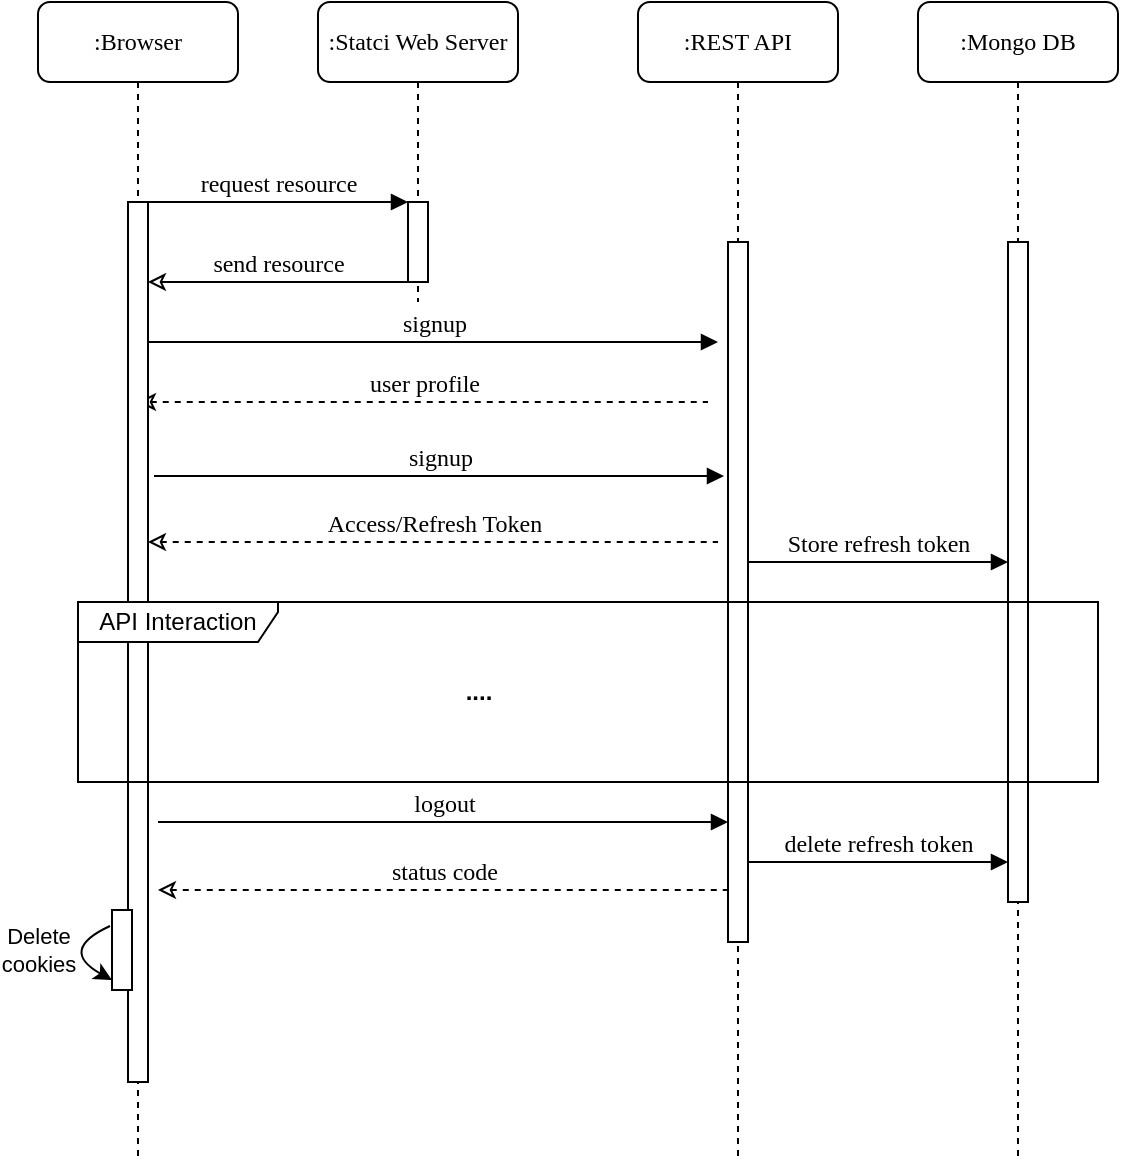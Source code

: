 <mxfile version="27.1.6" pages="2">
  <diagram name="Page-1" id="13e1069c-82ec-6db2-03f1-153e76fe0fe0">
    <mxGraphModel dx="1412" dy="769" grid="1" gridSize="10" guides="1" tooltips="1" connect="1" arrows="1" fold="1" page="1" pageScale="1" pageWidth="1100" pageHeight="850" background="none" math="0" shadow="0">
      <root>
        <mxCell id="0" />
        <mxCell id="1" parent="0" />
        <mxCell id="7baba1c4bc27f4b0-2" value=":Statci Web Server" style="shape=umlLifeline;perimeter=lifelinePerimeter;whiteSpace=wrap;html=1;container=1;collapsible=0;recursiveResize=0;outlineConnect=0;rounded=1;shadow=0;comic=0;labelBackgroundColor=none;strokeWidth=1;fontFamily=Verdana;fontSize=12;align=center;" parent="1" vertex="1">
          <mxGeometry x="240" y="80" width="100" height="150" as="geometry" />
        </mxCell>
        <mxCell id="7baba1c4bc27f4b0-10" value="" style="html=1;points=[];perimeter=orthogonalPerimeter;rounded=0;shadow=0;comic=0;labelBackgroundColor=none;strokeWidth=1;fontFamily=Verdana;fontSize=12;align=center;" parent="7baba1c4bc27f4b0-2" vertex="1">
          <mxGeometry x="45" y="100" width="10" height="40" as="geometry" />
        </mxCell>
        <mxCell id="mMojjaTBQJh_iDhO5BVc-2" value="send resource" style="html=1;verticalAlign=bottom;endArrow=none;entryX=0;entryY=0;labelBackgroundColor=none;fontFamily=Verdana;fontSize=12;edgeStyle=elbowEdgeStyle;elbow=vertical;startArrow=classic;startFill=0;" edge="1" parent="7baba1c4bc27f4b0-2">
          <mxGeometry relative="1" as="geometry">
            <mxPoint x="-85" y="140" as="sourcePoint" />
            <mxPoint x="45" y="140" as="targetPoint" />
          </mxGeometry>
        </mxCell>
        <mxCell id="mMojjaTBQJh_iDhO5BVc-3" value="user profile" style="html=1;verticalAlign=bottom;endArrow=none;labelBackgroundColor=none;fontFamily=Verdana;fontSize=12;startArrow=classic;startFill=0;dashed=1;" edge="1" parent="7baba1c4bc27f4b0-2">
          <mxGeometry relative="1" as="geometry">
            <mxPoint x="-90" y="200" as="sourcePoint" />
            <mxPoint x="195" y="200" as="targetPoint" />
          </mxGeometry>
        </mxCell>
        <mxCell id="7baba1c4bc27f4b0-3" value=":REST API" style="shape=umlLifeline;perimeter=lifelinePerimeter;whiteSpace=wrap;html=1;container=1;collapsible=0;recursiveResize=0;outlineConnect=0;rounded=1;shadow=0;comic=0;labelBackgroundColor=none;strokeWidth=1;fontFamily=Verdana;fontSize=12;align=center;" parent="1" vertex="1">
          <mxGeometry x="400" y="80" width="100" height="580" as="geometry" />
        </mxCell>
        <mxCell id="7baba1c4bc27f4b0-13" value="" style="html=1;points=[];perimeter=orthogonalPerimeter;rounded=0;shadow=0;comic=0;labelBackgroundColor=none;strokeWidth=1;fontFamily=Verdana;fontSize=12;align=center;" parent="7baba1c4bc27f4b0-3" vertex="1">
          <mxGeometry x="45" y="120" width="10" height="350" as="geometry" />
        </mxCell>
        <mxCell id="7baba1c4bc27f4b0-4" value=":Mongo DB" style="shape=umlLifeline;perimeter=lifelinePerimeter;whiteSpace=wrap;html=1;container=1;collapsible=0;recursiveResize=0;outlineConnect=0;rounded=1;shadow=0;comic=0;labelBackgroundColor=none;strokeWidth=1;fontFamily=Verdana;fontSize=12;align=center;" parent="1" vertex="1">
          <mxGeometry x="540" y="80" width="100" height="580" as="geometry" />
        </mxCell>
        <mxCell id="7baba1c4bc27f4b0-16" value="" style="html=1;points=[];perimeter=orthogonalPerimeter;rounded=0;shadow=0;comic=0;labelBackgroundColor=none;strokeWidth=1;fontFamily=Verdana;fontSize=12;align=center;" parent="7baba1c4bc27f4b0-4" vertex="1">
          <mxGeometry x="45" y="120" width="10" height="330" as="geometry" />
        </mxCell>
        <mxCell id="mMojjaTBQJh_iDhO5BVc-9" value="delete refresh token" style="html=1;verticalAlign=bottom;endArrow=block;entryX=0;entryY=0;labelBackgroundColor=none;fontFamily=Verdana;fontSize=12;edgeStyle=elbowEdgeStyle;elbow=vertical;" edge="1" parent="7baba1c4bc27f4b0-4">
          <mxGeometry relative="1" as="geometry">
            <mxPoint x="-85" y="430" as="sourcePoint" />
            <mxPoint x="45" y="430" as="targetPoint" />
          </mxGeometry>
        </mxCell>
        <mxCell id="7baba1c4bc27f4b0-8" value=":Browser" style="shape=umlLifeline;perimeter=lifelinePerimeter;whiteSpace=wrap;html=1;container=1;collapsible=0;recursiveResize=0;outlineConnect=0;rounded=1;shadow=0;comic=0;labelBackgroundColor=none;strokeWidth=1;fontFamily=Verdana;fontSize=12;align=center;" parent="1" vertex="1">
          <mxGeometry x="100" y="80" width="100" height="580" as="geometry" />
        </mxCell>
        <mxCell id="7baba1c4bc27f4b0-9" value="" style="html=1;points=[];perimeter=orthogonalPerimeter;rounded=0;shadow=0;comic=0;labelBackgroundColor=none;strokeWidth=1;fontFamily=Verdana;fontSize=12;align=center;" parent="7baba1c4bc27f4b0-8" vertex="1">
          <mxGeometry x="45" y="100" width="10" height="440" as="geometry" />
        </mxCell>
        <mxCell id="7baba1c4bc27f4b0-20" value="Store refresh token" style="html=1;verticalAlign=bottom;endArrow=block;entryX=0;entryY=0;labelBackgroundColor=none;fontFamily=Verdana;fontSize=12;edgeStyle=elbowEdgeStyle;elbow=vertical;" parent="1" edge="1">
          <mxGeometry relative="1" as="geometry">
            <mxPoint x="455" y="360" as="sourcePoint" />
            <mxPoint x="585" y="360" as="targetPoint" />
          </mxGeometry>
        </mxCell>
        <mxCell id="7baba1c4bc27f4b0-11" value="request resource" style="html=1;verticalAlign=bottom;endArrow=block;entryX=0;entryY=0;labelBackgroundColor=none;fontFamily=Verdana;fontSize=12;edgeStyle=elbowEdgeStyle;elbow=vertical;" parent="1" source="7baba1c4bc27f4b0-9" target="7baba1c4bc27f4b0-10" edge="1">
          <mxGeometry relative="1" as="geometry">
            <mxPoint x="220" y="190" as="sourcePoint" />
          </mxGeometry>
        </mxCell>
        <mxCell id="7baba1c4bc27f4b0-37" value="" style="html=1;points=[];perimeter=orthogonalPerimeter;rounded=0;shadow=0;comic=0;labelBackgroundColor=none;strokeWidth=1;fontFamily=Verdana;fontSize=12;align=center;" parent="1" vertex="1">
          <mxGeometry x="137" y="534" width="10" height="40" as="geometry" />
        </mxCell>
        <mxCell id="7baba1c4bc27f4b0-23" value="signup" style="html=1;verticalAlign=bottom;endArrow=block;labelBackgroundColor=none;fontFamily=Verdana;fontSize=12;" parent="1" edge="1">
          <mxGeometry relative="1" as="geometry">
            <mxPoint x="155" y="250" as="sourcePoint" />
            <mxPoint x="440" y="250" as="targetPoint" />
          </mxGeometry>
        </mxCell>
        <mxCell id="mMojjaTBQJh_iDhO5BVc-4" value="signup" style="html=1;verticalAlign=bottom;endArrow=block;labelBackgroundColor=none;fontFamily=Verdana;fontSize=12;" edge="1" parent="1">
          <mxGeometry relative="1" as="geometry">
            <mxPoint x="158" y="317" as="sourcePoint" />
            <mxPoint x="443" y="317" as="targetPoint" />
          </mxGeometry>
        </mxCell>
        <mxCell id="mMojjaTBQJh_iDhO5BVc-5" value="Access/Refresh Token" style="html=1;verticalAlign=bottom;endArrow=none;labelBackgroundColor=none;fontFamily=Verdana;fontSize=12;startArrow=classic;startFill=0;dashed=1;" edge="1" parent="1">
          <mxGeometry relative="1" as="geometry">
            <mxPoint x="155" y="350" as="sourcePoint" />
            <mxPoint x="440" y="350" as="targetPoint" />
          </mxGeometry>
        </mxCell>
        <mxCell id="mMojjaTBQJh_iDhO5BVc-6" value="logout" style="html=1;verticalAlign=bottom;endArrow=block;labelBackgroundColor=none;fontFamily=Verdana;fontSize=12;" edge="1" parent="1">
          <mxGeometry relative="1" as="geometry">
            <mxPoint x="160" y="490" as="sourcePoint" />
            <mxPoint x="445" y="490" as="targetPoint" />
          </mxGeometry>
        </mxCell>
        <mxCell id="mMojjaTBQJh_iDhO5BVc-10" value="status code" style="html=1;verticalAlign=bottom;endArrow=none;labelBackgroundColor=none;fontFamily=Verdana;fontSize=12;startArrow=classic;startFill=0;dashed=1;" edge="1" parent="1">
          <mxGeometry relative="1" as="geometry">
            <mxPoint x="160" y="524" as="sourcePoint" />
            <mxPoint x="445" y="524" as="targetPoint" />
          </mxGeometry>
        </mxCell>
        <mxCell id="mMojjaTBQJh_iDhO5BVc-11" value="Delete&lt;br&gt;cookies" style="endArrow=classic;html=1;rounded=0;exitX=-0.1;exitY=0.2;exitDx=0;exitDy=0;exitPerimeter=0;edgeStyle=orthogonalEdgeStyle;curved=1;entryX=0;entryY=0.875;entryDx=0;entryDy=0;entryPerimeter=0;" edge="1" parent="1" source="7baba1c4bc27f4b0-37" target="7baba1c4bc27f4b0-37">
          <mxGeometry x="-0.038" y="-10" width="50" height="50" relative="1" as="geometry">
            <mxPoint x="530" y="520" as="sourcePoint" />
            <mxPoint x="580" y="470" as="targetPoint" />
            <Array as="points">
              <mxPoint x="110" y="554" />
            </Array>
            <mxPoint x="-5" y="-9" as="offset" />
          </mxGeometry>
        </mxCell>
        <mxCell id="mMojjaTBQJh_iDhO5BVc-12" value="API Interaction" style="shape=umlFrame;whiteSpace=wrap;html=1;pointerEvents=0;width=100;height=20;" vertex="1" parent="1">
          <mxGeometry x="120" y="380" width="510" height="90" as="geometry" />
        </mxCell>
        <mxCell id="mMojjaTBQJh_iDhO5BVc-13" value="...." style="text;align=center;fontStyle=1;verticalAlign=middle;spacingLeft=3;spacingRight=3;strokeColor=none;rotatable=0;points=[[0,0.5],[1,0.5]];portConstraint=eastwest;html=1;" vertex="1" parent="1">
          <mxGeometry x="280" y="412" width="80" height="26" as="geometry" />
        </mxCell>
      </root>
    </mxGraphModel>
  </diagram>
  <diagram id="w_rdx0TDvzL0RPtwp3Ca" name="Seite-2">
    <mxGraphModel dx="2004" dy="641" grid="1" gridSize="10" guides="1" tooltips="1" connect="1" arrows="1" fold="1" page="1" pageScale="1" pageWidth="827" pageHeight="1169" math="0" shadow="0">
      <root>
        <mxCell id="0" />
        <mxCell id="1" parent="0" />
        <mxCell id="EJMZjAy_q0fs3o26LNkT-5" value=":REST API" style="shape=umlLifeline;perimeter=lifelinePerimeter;whiteSpace=wrap;html=1;container=1;collapsible=0;recursiveResize=0;outlineConnect=0;rounded=1;shadow=0;comic=0;labelBackgroundColor=none;strokeWidth=1;fontFamily=Verdana;fontSize=12;align=center;" vertex="1" parent="1">
          <mxGeometry x="-410" y="90" width="100" height="580" as="geometry" />
        </mxCell>
        <mxCell id="EJMZjAy_q0fs3o26LNkT-6" value="" style="html=1;points=[];perimeter=orthogonalPerimeter;rounded=0;shadow=0;comic=0;labelBackgroundColor=none;strokeWidth=1;fontFamily=Verdana;fontSize=12;align=center;" vertex="1" parent="EJMZjAy_q0fs3o26LNkT-5">
          <mxGeometry x="45" y="100" width="10" height="400" as="geometry" />
        </mxCell>
        <mxCell id="EJMZjAy_q0fs3o26LNkT-19" value="image" style="html=1;verticalAlign=bottom;endArrow=none;labelBackgroundColor=none;fontFamily=Verdana;fontSize=12;startArrow=classic;startFill=0;dashed=1;" edge="1" parent="EJMZjAy_q0fs3o26LNkT-5">
          <mxGeometry relative="1" as="geometry">
            <mxPoint x="-240" y="473.58" as="sourcePoint" />
            <mxPoint x="45" y="473.58" as="targetPoint" />
          </mxGeometry>
        </mxCell>
        <mxCell id="EJMZjAy_q0fs3o26LNkT-7" value=":Mongo DB" style="shape=umlLifeline;perimeter=lifelinePerimeter;whiteSpace=wrap;html=1;container=1;collapsible=0;recursiveResize=0;outlineConnect=0;rounded=1;shadow=0;comic=0;labelBackgroundColor=none;strokeWidth=1;fontFamily=Verdana;fontSize=12;align=center;" vertex="1" parent="1">
          <mxGeometry x="-230" y="90" width="100" height="580" as="geometry" />
        </mxCell>
        <mxCell id="EJMZjAy_q0fs3o26LNkT-8" value="" style="html=1;points=[];perimeter=orthogonalPerimeter;rounded=0;shadow=0;comic=0;labelBackgroundColor=none;strokeWidth=1;fontFamily=Verdana;fontSize=12;align=center;" vertex="1" parent="EJMZjAy_q0fs3o26LNkT-7">
          <mxGeometry x="45" y="100" width="10" height="140" as="geometry" />
        </mxCell>
        <mxCell id="EJMZjAy_q0fs3o26LNkT-24" value="Null or default" style="html=1;verticalAlign=bottom;endArrow=none;labelBackgroundColor=none;fontFamily=Verdana;fontSize=12;startArrow=classic;startFill=0;dashed=1;" edge="1" parent="EJMZjAy_q0fs3o26LNkT-7" source="EJMZjAy_q0fs3o26LNkT-5">
          <mxGeometry relative="1" as="geometry">
            <mxPoint x="-82" y="241" as="sourcePoint" />
            <mxPoint x="45" y="240" as="targetPoint" />
          </mxGeometry>
        </mxCell>
        <mxCell id="EJMZjAy_q0fs3o26LNkT-39" value="avatar" style="html=1;verticalAlign=bottom;endArrow=none;labelBackgroundColor=none;fontFamily=Verdana;fontSize=12;startArrow=classic;startFill=0;dashed=1;" edge="1" parent="EJMZjAy_q0fs3o26LNkT-7">
          <mxGeometry relative="1" as="geometry">
            <mxPoint x="-120" y="414.58" as="sourcePoint" />
            <mxPoint x="159" y="414.58" as="targetPoint" />
          </mxGeometry>
        </mxCell>
        <mxCell id="EJMZjAy_q0fs3o26LNkT-10" value=":Browser" style="shape=umlLifeline;perimeter=lifelinePerimeter;whiteSpace=wrap;html=1;container=1;collapsible=0;recursiveResize=0;outlineConnect=0;rounded=1;shadow=0;comic=0;labelBackgroundColor=none;strokeWidth=1;fontFamily=Verdana;fontSize=12;align=center;" vertex="1" parent="1">
          <mxGeometry x="-710" y="90" width="100" height="580" as="geometry" />
        </mxCell>
        <mxCell id="EJMZjAy_q0fs3o26LNkT-11" value="" style="html=1;points=[];perimeter=orthogonalPerimeter;rounded=0;shadow=0;comic=0;labelBackgroundColor=none;strokeWidth=1;fontFamily=Verdana;fontSize=12;align=center;" vertex="1" parent="EJMZjAy_q0fs3o26LNkT-10">
          <mxGeometry x="45" y="100" width="10" height="440" as="geometry" />
        </mxCell>
        <mxCell id="EJMZjAy_q0fs3o26LNkT-12" value="avatar?" style="html=1;verticalAlign=bottom;endArrow=block;labelBackgroundColor=none;fontFamily=Verdana;fontSize=12;edgeStyle=elbowEdgeStyle;elbow=vertical;" edge="1" parent="1" target="EJMZjAy_q0fs3o26LNkT-7">
          <mxGeometry relative="1" as="geometry">
            <mxPoint x="-355" y="298" as="sourcePoint" />
            <mxPoint x="-225" y="298" as="targetPoint" />
          </mxGeometry>
        </mxCell>
        <mxCell id="EJMZjAy_q0fs3o26LNkT-16" value="get user/{id}/image" style="html=1;verticalAlign=bottom;endArrow=block;labelBackgroundColor=none;fontFamily=Verdana;fontSize=12;" edge="1" parent="1">
          <mxGeometry relative="1" as="geometry">
            <mxPoint x="-652" y="280" as="sourcePoint" />
            <mxPoint x="-367" y="280" as="targetPoint" />
          </mxGeometry>
        </mxCell>
        <mxCell id="EJMZjAy_q0fs3o26LNkT-23" value="..." style="text;html=1;align=center;verticalAlign=middle;resizable=0;points=[];autosize=1;strokeColor=none;fillColor=none;" vertex="1" parent="1">
          <mxGeometry x="-475" y="201" width="30" height="30" as="geometry" />
        </mxCell>
        <mxCell id="EJMZjAy_q0fs3o26LNkT-26" value=":Dice Bear" style="shape=umlLifeline;perimeter=lifelinePerimeter;whiteSpace=wrap;html=1;container=1;collapsible=0;recursiveResize=0;outlineConnect=0;rounded=1;shadow=0;comic=0;labelBackgroundColor=none;strokeWidth=1;fontFamily=Verdana;fontSize=12;align=center;" vertex="1" parent="1">
          <mxGeometry x="-120" y="90" width="100" height="580" as="geometry" />
        </mxCell>
        <mxCell id="EJMZjAy_q0fs3o26LNkT-27" value="" style="html=1;points=[];perimeter=orthogonalPerimeter;rounded=0;shadow=0;comic=0;labelBackgroundColor=none;strokeWidth=1;fontFamily=Verdana;fontSize=12;align=center;" vertex="1" parent="EJMZjAy_q0fs3o26LNkT-26">
          <mxGeometry x="45" y="100" width="10" height="350" as="geometry" />
        </mxCell>
        <mxCell id="EJMZjAy_q0fs3o26LNkT-29" value="Null" style="html=1;verticalAlign=bottom;endArrow=none;labelBackgroundColor=none;fontFamily=Verdana;fontSize=12;startArrow=classic;startFill=0;dashed=1;" edge="1" parent="EJMZjAy_q0fs3o26LNkT-26">
          <mxGeometry relative="1" as="geometry">
            <mxPoint x="-239" y="298" as="sourcePoint" />
            <mxPoint x="40" y="298" as="targetPoint" />
          </mxGeometry>
        </mxCell>
        <mxCell id="EJMZjAy_q0fs3o26LNkT-38" value="generate avatar" style="html=1;verticalAlign=bottom;endArrow=block;labelBackgroundColor=none;fontFamily=Verdana;fontSize=12;edgeStyle=elbowEdgeStyle;elbow=vertical;" edge="1" parent="EJMZjAy_q0fs3o26LNkT-26">
          <mxGeometry relative="1" as="geometry">
            <mxPoint x="-237.5" y="390.17" as="sourcePoint" />
            <mxPoint x="45" y="390.17" as="targetPoint" />
          </mxGeometry>
        </mxCell>
        <mxCell id="EJMZjAy_q0fs3o26LNkT-31" value="API offline" style="shape=umlFrame;whiteSpace=wrap;html=1;pointerEvents=0;width=70;height=15;" vertex="1" parent="EJMZjAy_q0fs3o26LNkT-26">
          <mxGeometry x="-270" y="250" width="370" height="110" as="geometry" />
        </mxCell>
        <mxCell id="EJMZjAy_q0fs3o26LNkT-30" value="generate avatar" style="html=1;verticalAlign=bottom;endArrow=block;labelBackgroundColor=none;fontFamily=Verdana;fontSize=12;edgeStyle=elbowEdgeStyle;elbow=vertical;" edge="1" parent="1">
          <mxGeometry relative="1" as="geometry">
            <mxPoint x="-353" y="366" as="sourcePoint" />
            <mxPoint x="-70.5" y="366" as="targetPoint" />
          </mxGeometry>
        </mxCell>
        <mxCell id="EJMZjAy_q0fs3o26LNkT-32" value="" style="html=1;points=[];perimeter=orthogonalPerimeter;rounded=0;shadow=0;comic=0;labelBackgroundColor=none;strokeWidth=1;fontFamily=Verdana;fontSize=12;align=center;" vertex="1" parent="1">
          <mxGeometry x="-356" y="400" width="10" height="40" as="geometry" />
        </mxCell>
        <mxCell id="EJMZjAy_q0fs3o26LNkT-33" value="" style="endArrow=classic;html=1;rounded=0;exitX=-0.1;exitY=0.2;exitDx=0;exitDy=0;exitPerimeter=0;edgeStyle=orthogonalEdgeStyle;curved=1;entryX=0;entryY=0.875;entryDx=0;entryDy=0;entryPerimeter=0;" edge="1" parent="1">
          <mxGeometry x="-1" y="278" width="50" height="50" relative="1" as="geometry">
            <mxPoint x="-345" y="407" as="sourcePoint" />
            <mxPoint x="-344" y="434" as="targetPoint" />
            <Array as="points">
              <mxPoint x="-330" y="407" />
              <mxPoint x="-330" y="434" />
            </Array>
            <mxPoint x="-16" y="-92" as="offset" />
          </mxGeometry>
        </mxCell>
        <mxCell id="EJMZjAy_q0fs3o26LNkT-34" value="default image" style="edgeLabel;html=1;align=center;verticalAlign=middle;resizable=0;points=[];" vertex="1" connectable="0" parent="EJMZjAy_q0fs3o26LNkT-33">
          <mxGeometry x="0.173" y="4" relative="1" as="geometry">
            <mxPoint x="16" y="-4" as="offset" />
          </mxGeometry>
        </mxCell>
        <mxCell id="EJMZjAy_q0fs3o26LNkT-21" value="Login" style="shape=umlFrame;whiteSpace=wrap;html=1;pointerEvents=0;width=100;height=20;" vertex="1" parent="1">
          <mxGeometry x="-706" y="201" width="676" height="39" as="geometry" />
        </mxCell>
        <mxCell id="EJMZjAy_q0fs3o26LNkT-37" value="ELSE" style="shape=umlFrame;whiteSpace=wrap;html=1;pointerEvents=0;width=70;height=15;" vertex="1" parent="1">
          <mxGeometry x="-390" y="450" width="370" height="90" as="geometry" />
        </mxCell>
      </root>
    </mxGraphModel>
  </diagram>
</mxfile>
